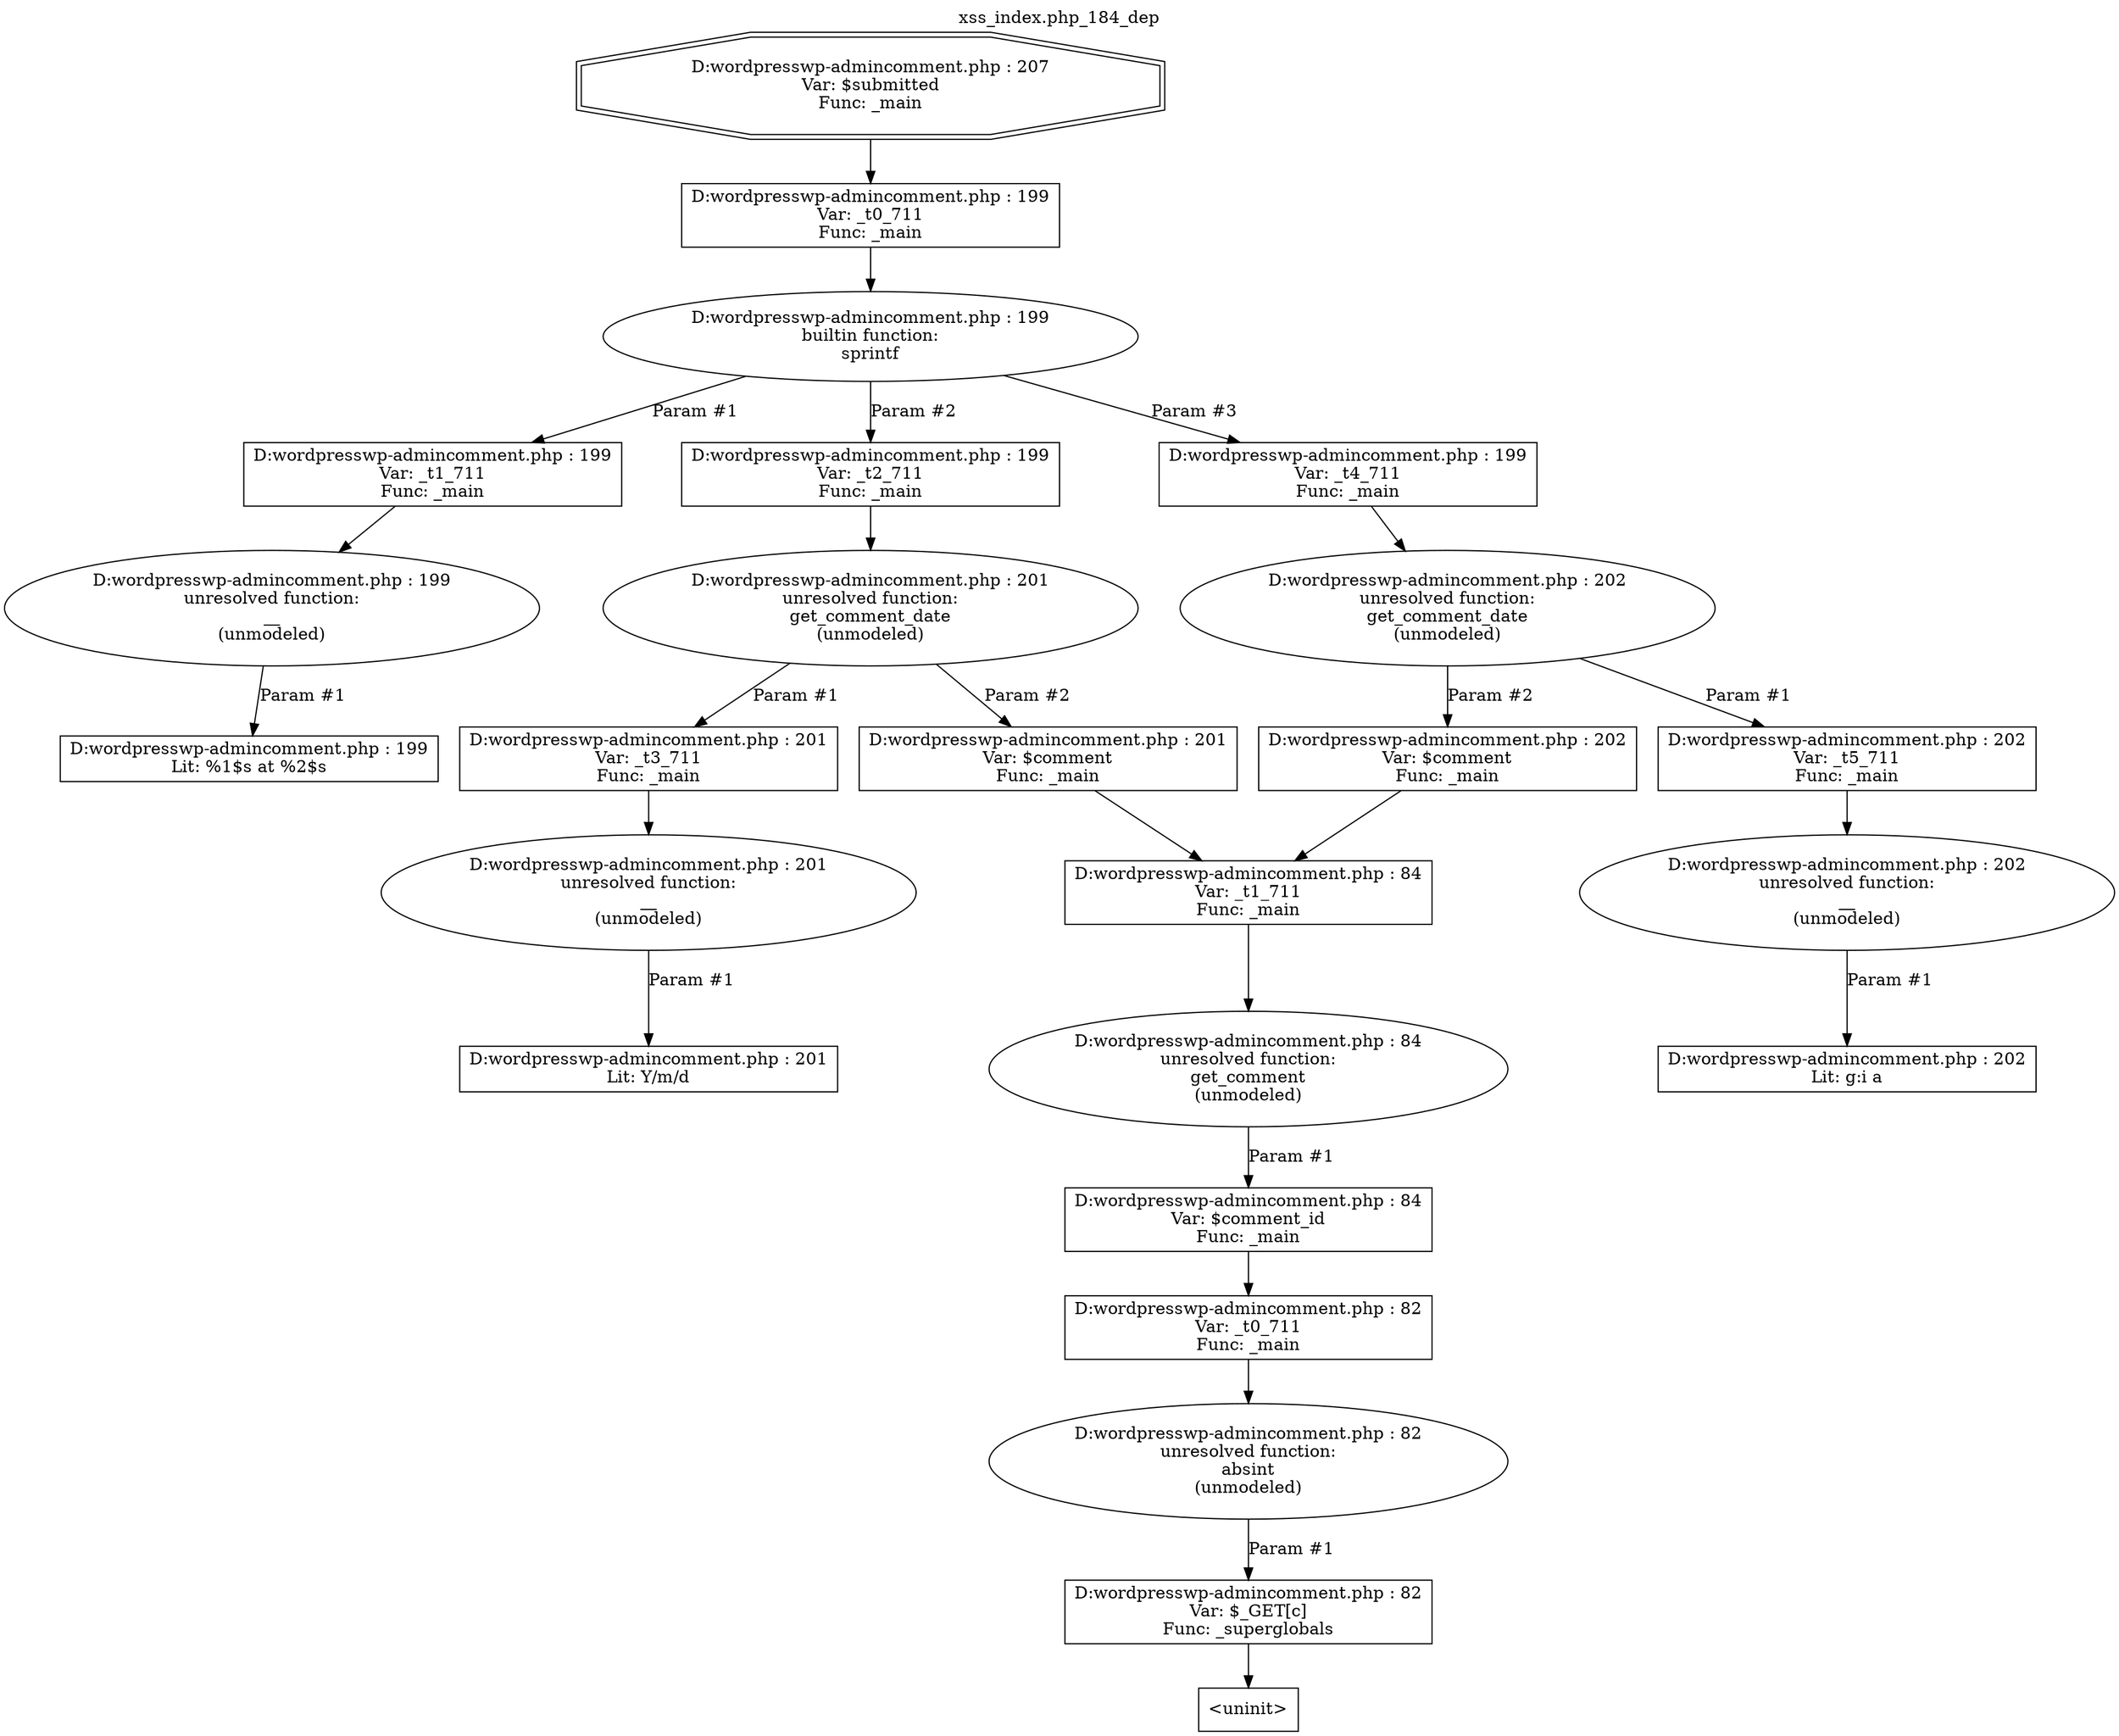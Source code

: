 digraph cfg {
  label="xss_index.php_184_dep";
  labelloc=t;
  n1 [shape=doubleoctagon, label="D:\wordpress\wp-admin\comment.php : 207\nVar: $submitted\nFunc: _main\n"];
  n2 [shape=box, label="D:\wordpress\wp-admin\comment.php : 199\nVar: _t0_711\nFunc: _main\n"];
  n3 [shape=ellipse, label="D:\wordpress\wp-admin\comment.php : 199\nbuiltin function:\nsprintf\n"];
  n4 [shape=box, label="D:\wordpress\wp-admin\comment.php : 199\nVar: _t1_711\nFunc: _main\n"];
  n5 [shape=ellipse, label="D:\wordpress\wp-admin\comment.php : 199\nunresolved function:\n__\n(unmodeled)\n"];
  n6 [shape=box, label="D:\wordpress\wp-admin\comment.php : 199\nLit: %1$s at %2$s\n"];
  n7 [shape=box, label="D:\wordpress\wp-admin\comment.php : 199\nVar: _t2_711\nFunc: _main\n"];
  n8 [shape=ellipse, label="D:\wordpress\wp-admin\comment.php : 201\nunresolved function:\nget_comment_date\n(unmodeled)\n"];
  n9 [shape=box, label="D:\wordpress\wp-admin\comment.php : 201\nVar: _t3_711\nFunc: _main\n"];
  n10 [shape=ellipse, label="D:\wordpress\wp-admin\comment.php : 201\nunresolved function:\n__\n(unmodeled)\n"];
  n11 [shape=box, label="D:\wordpress\wp-admin\comment.php : 201\nLit: Y/m/d\n"];
  n12 [shape=box, label="D:\wordpress\wp-admin\comment.php : 201\nVar: $comment\nFunc: _main\n"];
  n13 [shape=box, label="D:\wordpress\wp-admin\comment.php : 84\nVar: _t1_711\nFunc: _main\n"];
  n14 [shape=ellipse, label="D:\wordpress\wp-admin\comment.php : 84\nunresolved function:\nget_comment\n(unmodeled)\n"];
  n15 [shape=box, label="D:\wordpress\wp-admin\comment.php : 84\nVar: $comment_id\nFunc: _main\n"];
  n16 [shape=box, label="D:\wordpress\wp-admin\comment.php : 82\nVar: _t0_711\nFunc: _main\n"];
  n17 [shape=ellipse, label="D:\wordpress\wp-admin\comment.php : 82\nunresolved function:\nabsint\n(unmodeled)\n"];
  n18 [shape=box, label="D:\wordpress\wp-admin\comment.php : 82\nVar: $_GET[c]\nFunc: _superglobals\n"];
  n19 [shape=box, label="<uninit>"];
  n20 [shape=box, label="D:\wordpress\wp-admin\comment.php : 199\nVar: _t4_711\nFunc: _main\n"];
  n21 [shape=ellipse, label="D:\wordpress\wp-admin\comment.php : 202\nunresolved function:\nget_comment_date\n(unmodeled)\n"];
  n22 [shape=box, label="D:\wordpress\wp-admin\comment.php : 202\nVar: _t5_711\nFunc: _main\n"];
  n23 [shape=ellipse, label="D:\wordpress\wp-admin\comment.php : 202\nunresolved function:\n__\n(unmodeled)\n"];
  n24 [shape=box, label="D:\wordpress\wp-admin\comment.php : 202\nLit: g:i a\n"];
  n25 [shape=box, label="D:\wordpress\wp-admin\comment.php : 202\nVar: $comment\nFunc: _main\n"];
  n2 -> n3;
  n4 -> n5;
  n5 -> n6[label="Param #1"];
  n3 -> n4[label="Param #1"];
  n3 -> n7[label="Param #2"];
  n3 -> n20[label="Param #3"];
  n7 -> n8;
  n9 -> n10;
  n10 -> n11[label="Param #1"];
  n8 -> n9[label="Param #1"];
  n8 -> n12[label="Param #2"];
  n13 -> n14;
  n16 -> n17;
  n18 -> n19;
  n17 -> n18[label="Param #1"];
  n15 -> n16;
  n14 -> n15[label="Param #1"];
  n12 -> n13;
  n20 -> n21;
  n22 -> n23;
  n23 -> n24[label="Param #1"];
  n21 -> n22[label="Param #1"];
  n21 -> n25[label="Param #2"];
  n25 -> n13;
  n1 -> n2;
}
